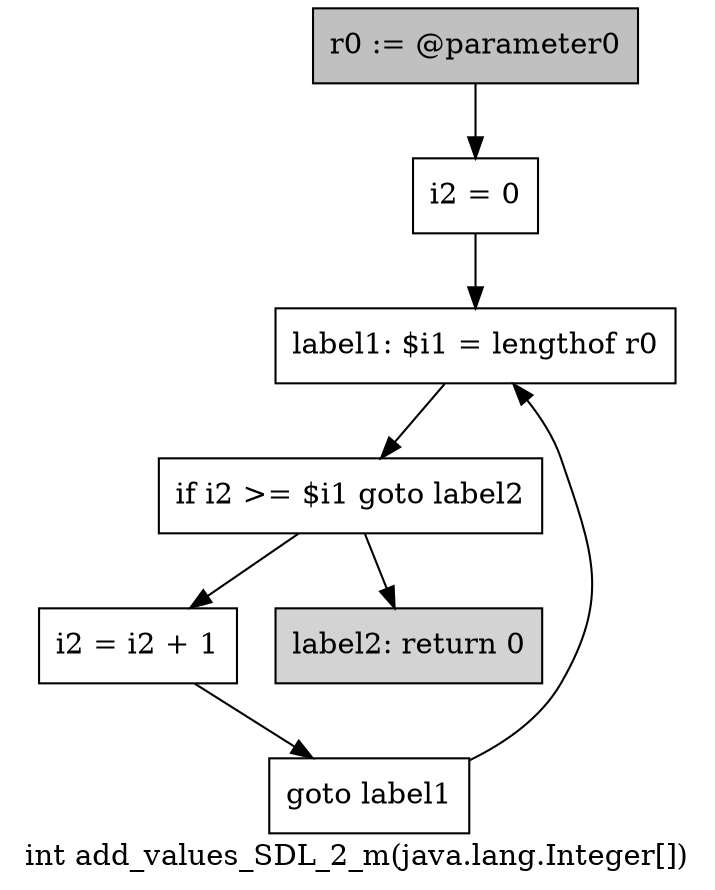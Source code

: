 digraph "int add_values_SDL_2_m(java.lang.Integer[])" {
    label="int add_values_SDL_2_m(java.lang.Integer[])";
    node [shape=box];
    "0" [style=filled,fillcolor=gray,label="r0 := @parameter0",];
    "1" [label="i2 = 0",];
    "0"->"1";
    "2" [label="label1: $i1 = lengthof r0",];
    "1"->"2";
    "3" [label="if i2 >= $i1 goto label2",];
    "2"->"3";
    "4" [label="i2 = i2 + 1",];
    "3"->"4";
    "6" [style=filled,fillcolor=lightgray,label="label2: return 0",];
    "3"->"6";
    "5" [label="goto label1",];
    "4"->"5";
    "5"->"2";
}
